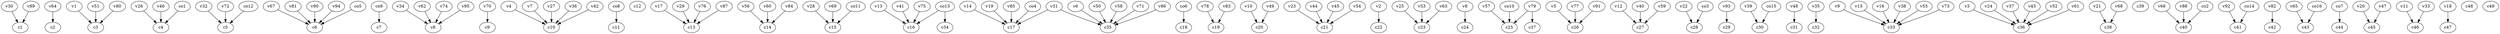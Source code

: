strict digraph  {
c1;
c2;
c3;
c4;
c5;
c6;
c7;
c8;
c9;
c10;
c11;
c12;
c13;
c14;
c15;
c16;
c17;
c18;
c19;
c20;
c21;
c22;
c23;
c24;
c25;
c26;
c27;
c28;
c29;
c30;
c31;
c32;
c33;
c34;
c35;
c36;
c37;
c38;
c39;
c40;
c41;
c42;
c43;
c44;
c45;
c46;
c47;
c48;
c49;
v1;
v2;
v3;
v4;
v5;
v6;
v7;
v8;
v9;
v10;
v11;
v12;
v13;
v14;
v15;
v16;
v17;
v18;
v19;
v20;
v21;
v22;
v23;
v24;
v25;
v26;
v27;
v28;
v29;
v30;
v31;
v32;
v33;
v34;
v35;
v36;
v37;
v38;
v39;
v40;
v41;
v42;
v43;
v44;
v45;
v46;
v47;
v48;
v49;
v50;
v51;
v52;
v53;
v54;
v55;
v56;
v57;
v58;
v59;
v60;
v61;
v62;
v63;
v64;
v65;
v66;
v67;
v68;
v69;
v70;
v71;
v72;
v73;
v74;
v75;
v76;
v77;
v78;
v79;
v80;
v81;
v82;
v83;
v84;
v85;
v86;
v87;
v88;
v89;
v90;
v91;
v92;
v93;
v94;
v95;
co1;
co2;
co3;
co4;
co5;
co6;
co7;
co8;
co9;
co10;
co11;
co12;
co13;
co14;
co15;
co16;
v1 -> c3  [weight=1];
v2 -> c22  [weight=1];
v3 -> c36  [weight=1];
v4 -> c10  [weight=1];
v5 -> c26  [weight=1];
v6 -> c35  [weight=1];
v7 -> c10  [weight=1];
v8 -> c24  [weight=1];
v9 -> c33  [weight=1];
v10 -> c20  [weight=1];
v11 -> c46  [weight=1];
v12 -> c27  [weight=1];
v13 -> c16  [weight=1];
v14 -> c17  [weight=1];
v15 -> c33  [weight=1];
v16 -> c33  [weight=1];
v17 -> c13  [weight=1];
v18 -> c47  [weight=1];
v19 -> c17  [weight=1];
v20 -> c45  [weight=1];
v21 -> c38  [weight=1];
v22 -> c28  [weight=1];
v23 -> c21  [weight=1];
v24 -> c36  [weight=1];
v25 -> c23  [weight=1];
v26 -> c4  [weight=1];
v27 -> c10  [weight=1];
v28 -> c15  [weight=1];
v29 -> c13  [weight=1];
v30 -> c1  [weight=1];
v31 -> c35  [weight=1];
v31 -> c17  [weight=1];
v32 -> c5  [weight=1];
v33 -> c46  [weight=1];
v34 -> c8  [weight=1];
v35 -> c32  [weight=1];
v36 -> c10  [weight=1];
v37 -> c36  [weight=1];
v38 -> c33  [weight=1];
v39 -> c30  [weight=1];
v40 -> c27  [weight=1];
v41 -> c16  [weight=1];
v42 -> c10  [weight=1];
v43 -> c36  [weight=1];
v44 -> c21  [weight=1];
v45 -> c21  [weight=1];
v46 -> c4  [weight=1];
v47 -> c45  [weight=1];
v48 -> c31  [weight=1];
v49 -> c20  [weight=1];
v50 -> c35  [weight=1];
v51 -> c3  [weight=1];
v52 -> c36  [weight=1];
v53 -> c23  [weight=1];
v54 -> c21  [weight=1];
v55 -> c33  [weight=1];
v56 -> c14  [weight=1];
v57 -> c25  [weight=1];
v58 -> c35  [weight=1];
v59 -> c27  [weight=1];
v60 -> c14  [weight=1];
v61 -> c36  [weight=1];
v62 -> c8  [weight=1];
v63 -> c23  [weight=1];
v64 -> c2  [weight=1];
v65 -> c43  [weight=1];
v66 -> c40  [weight=1];
v67 -> c6  [weight=1];
v68 -> c38  [weight=1];
v69 -> c15  [weight=1];
v70 -> c9  [weight=1];
v71 -> c35  [weight=1];
v72 -> c5  [weight=1];
v73 -> c33  [weight=1];
v74 -> c8  [weight=1];
v75 -> c16  [weight=1];
v76 -> c13  [weight=1];
v77 -> c26  [weight=1];
v78 -> c19  [weight=1];
v79 -> c37  [weight=1];
v79 -> c25  [weight=1];
v80 -> c3  [weight=1];
v81 -> c6  [weight=1];
v82 -> c42  [weight=1];
v83 -> c19  [weight=1];
v84 -> c14  [weight=1];
v85 -> c17  [weight=1];
v86 -> c35  [weight=1];
v87 -> c13  [weight=1];
v88 -> c40  [weight=1];
v89 -> c1  [weight=1];
v90 -> c6  [weight=1];
v91 -> c26  [weight=1];
v92 -> c41  [weight=1];
v93 -> c29  [weight=1];
v94 -> c6  [weight=1];
v95 -> c8  [weight=1];
co1 -> c4  [weight=1];
co2 -> c40  [weight=1];
co3 -> c28  [weight=1];
co4 -> c17  [weight=1];
co5 -> c6  [weight=1];
co6 -> c18  [weight=1];
co7 -> c44  [weight=1];
co8 -> c11  [weight=1];
co9 -> c7  [weight=1];
co10 -> c25  [weight=1];
co11 -> c15  [weight=1];
co12 -> c5  [weight=1];
co13 -> c34  [weight=1];
co13 -> c16  [weight=1];
co14 -> c41  [weight=1];
co15 -> c30  [weight=1];
co16 -> c43  [weight=1];
}
